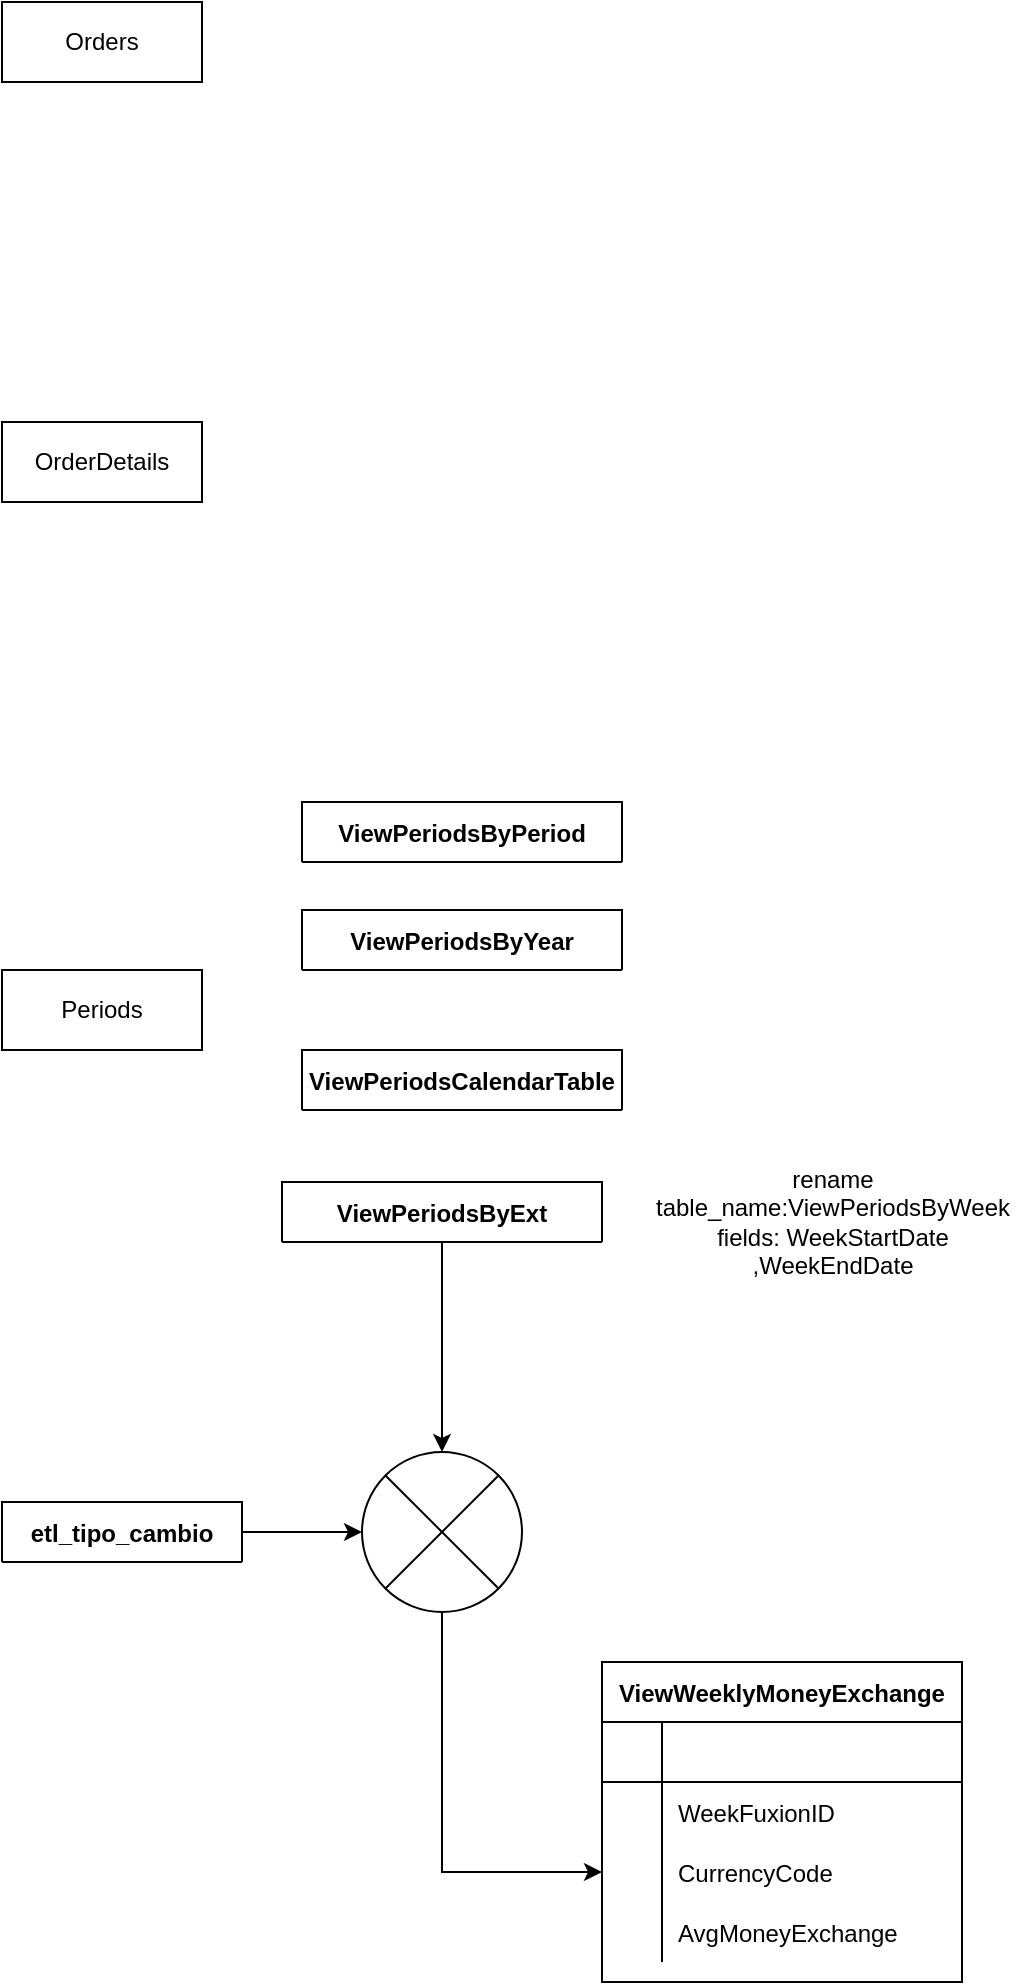 <mxfile version="18.2.1" type="github">
  <diagram id="CIbM8JmmOAMS5MDO4Ewb" name="Technical">
    <mxGraphModel dx="595" dy="762" grid="1" gridSize="10" guides="1" tooltips="1" connect="1" arrows="1" fold="1" page="1" pageScale="1" pageWidth="1169" pageHeight="827" math="0" shadow="0">
      <root>
        <mxCell id="0" />
        <mxCell id="1" parent="0" />
        <mxCell id="mVWa5s1WbtKKeU4c7Ra4-14" value="Orders" style="whiteSpace=wrap;html=1;align=center;" parent="1" vertex="1">
          <mxGeometry x="40" y="150" width="100" height="40" as="geometry" />
        </mxCell>
        <mxCell id="mVWa5s1WbtKKeU4c7Ra4-15" value="Periods" style="whiteSpace=wrap;html=1;align=center;" parent="1" vertex="1">
          <mxGeometry x="40" y="634" width="100" height="40" as="geometry" />
        </mxCell>
        <mxCell id="mVWa5s1WbtKKeU4c7Ra4-16" value="OrderDetails" style="whiteSpace=wrap;html=1;align=center;" parent="1" vertex="1">
          <mxGeometry x="40" y="360" width="100" height="40" as="geometry" />
        </mxCell>
        <mxCell id="ZdUvaMXLcFVt-ijMAfai-5" value="ViewPeriodsByPeriod" style="shape=table;startSize=30;container=1;collapsible=1;childLayout=tableLayout;fixedRows=1;rowLines=0;fontStyle=1;align=center;resizeLast=1;" vertex="1" collapsed="1" parent="1">
          <mxGeometry x="190" y="550" width="160" height="30" as="geometry">
            <mxRectangle x="190" y="360" width="180" height="250" as="alternateBounds" />
          </mxGeometry>
        </mxCell>
        <mxCell id="ZdUvaMXLcFVt-ijMAfai-6" value="" style="shape=tableRow;horizontal=0;startSize=0;swimlaneHead=0;swimlaneBody=0;fillColor=none;collapsible=0;dropTarget=0;points=[[0,0.5],[1,0.5]];portConstraint=eastwest;top=0;left=0;right=0;bottom=1;" vertex="1" parent="ZdUvaMXLcFVt-ijMAfai-5">
          <mxGeometry y="30" width="180" height="30" as="geometry" />
        </mxCell>
        <mxCell id="ZdUvaMXLcFVt-ijMAfai-7" value="" style="shape=partialRectangle;connectable=0;fillColor=none;top=0;left=0;bottom=0;right=0;fontStyle=1;overflow=hidden;" vertex="1" parent="ZdUvaMXLcFVt-ijMAfai-6">
          <mxGeometry width="30" height="30" as="geometry">
            <mxRectangle width="30" height="30" as="alternateBounds" />
          </mxGeometry>
        </mxCell>
        <mxCell id="ZdUvaMXLcFVt-ijMAfai-8" value="" style="shape=partialRectangle;connectable=0;fillColor=none;top=0;left=0;bottom=0;right=0;align=left;spacingLeft=6;fontStyle=5;overflow=hidden;" vertex="1" parent="ZdUvaMXLcFVt-ijMAfai-6">
          <mxGeometry x="30" width="150" height="30" as="geometry">
            <mxRectangle width="150" height="30" as="alternateBounds" />
          </mxGeometry>
        </mxCell>
        <mxCell id="ZdUvaMXLcFVt-ijMAfai-9" value="" style="shape=tableRow;horizontal=0;startSize=0;swimlaneHead=0;swimlaneBody=0;fillColor=none;collapsible=0;dropTarget=0;points=[[0,0.5],[1,0.5]];portConstraint=eastwest;top=0;left=0;right=0;bottom=0;" vertex="1" parent="ZdUvaMXLcFVt-ijMAfai-5">
          <mxGeometry y="60" width="180" height="30" as="geometry" />
        </mxCell>
        <mxCell id="ZdUvaMXLcFVt-ijMAfai-10" value="" style="shape=partialRectangle;connectable=0;fillColor=none;top=0;left=0;bottom=0;right=0;editable=1;overflow=hidden;" vertex="1" parent="ZdUvaMXLcFVt-ijMAfai-9">
          <mxGeometry width="30" height="30" as="geometry">
            <mxRectangle width="30" height="30" as="alternateBounds" />
          </mxGeometry>
        </mxCell>
        <mxCell id="ZdUvaMXLcFVt-ijMAfai-11" value="PeriodFuxionID" style="shape=partialRectangle;connectable=0;fillColor=none;top=0;left=0;bottom=0;right=0;align=left;spacingLeft=6;overflow=hidden;" vertex="1" parent="ZdUvaMXLcFVt-ijMAfai-9">
          <mxGeometry x="30" width="150" height="30" as="geometry">
            <mxRectangle width="150" height="30" as="alternateBounds" />
          </mxGeometry>
        </mxCell>
        <mxCell id="ZdUvaMXLcFVt-ijMAfai-12" value="" style="shape=tableRow;horizontal=0;startSize=0;swimlaneHead=0;swimlaneBody=0;fillColor=none;collapsible=0;dropTarget=0;points=[[0,0.5],[1,0.5]];portConstraint=eastwest;top=0;left=0;right=0;bottom=0;" vertex="1" parent="ZdUvaMXLcFVt-ijMAfai-5">
          <mxGeometry y="90" width="180" height="30" as="geometry" />
        </mxCell>
        <mxCell id="ZdUvaMXLcFVt-ijMAfai-13" value="" style="shape=partialRectangle;connectable=0;fillColor=none;top=0;left=0;bottom=0;right=0;editable=1;overflow=hidden;" vertex="1" parent="ZdUvaMXLcFVt-ijMAfai-12">
          <mxGeometry width="30" height="30" as="geometry">
            <mxRectangle width="30" height="30" as="alternateBounds" />
          </mxGeometry>
        </mxCell>
        <mxCell id="ZdUvaMXLcFVt-ijMAfai-14" value="PeriodDescription" style="shape=partialRectangle;connectable=0;fillColor=none;top=0;left=0;bottom=0;right=0;align=left;spacingLeft=6;overflow=hidden;" vertex="1" parent="ZdUvaMXLcFVt-ijMAfai-12">
          <mxGeometry x="30" width="150" height="30" as="geometry">
            <mxRectangle width="150" height="30" as="alternateBounds" />
          </mxGeometry>
        </mxCell>
        <mxCell id="ZdUvaMXLcFVt-ijMAfai-15" value="" style="shape=tableRow;horizontal=0;startSize=0;swimlaneHead=0;swimlaneBody=0;fillColor=none;collapsible=0;dropTarget=0;points=[[0,0.5],[1,0.5]];portConstraint=eastwest;top=0;left=0;right=0;bottom=0;" vertex="1" parent="ZdUvaMXLcFVt-ijMAfai-5">
          <mxGeometry y="120" width="180" height="30" as="geometry" />
        </mxCell>
        <mxCell id="ZdUvaMXLcFVt-ijMAfai-16" value="" style="shape=partialRectangle;connectable=0;fillColor=none;top=0;left=0;bottom=0;right=0;editable=1;overflow=hidden;" vertex="1" parent="ZdUvaMXLcFVt-ijMAfai-15">
          <mxGeometry width="30" height="30" as="geometry">
            <mxRectangle width="30" height="30" as="alternateBounds" />
          </mxGeometry>
        </mxCell>
        <mxCell id="ZdUvaMXLcFVt-ijMAfai-17" value="PeriodStartDate" style="shape=partialRectangle;connectable=0;fillColor=none;top=0;left=0;bottom=0;right=0;align=left;spacingLeft=6;overflow=hidden;" vertex="1" parent="ZdUvaMXLcFVt-ijMAfai-15">
          <mxGeometry x="30" width="150" height="30" as="geometry">
            <mxRectangle width="150" height="30" as="alternateBounds" />
          </mxGeometry>
        </mxCell>
        <mxCell id="ZdUvaMXLcFVt-ijMAfai-18" value="" style="shape=tableRow;horizontal=0;startSize=0;swimlaneHead=0;swimlaneBody=0;fillColor=none;collapsible=0;dropTarget=0;points=[[0,0.5],[1,0.5]];portConstraint=eastwest;top=0;left=0;right=0;bottom=0;" vertex="1" parent="ZdUvaMXLcFVt-ijMAfai-5">
          <mxGeometry y="150" width="180" height="30" as="geometry" />
        </mxCell>
        <mxCell id="ZdUvaMXLcFVt-ijMAfai-19" value="" style="shape=partialRectangle;connectable=0;fillColor=none;top=0;left=0;bottom=0;right=0;editable=1;overflow=hidden;" vertex="1" parent="ZdUvaMXLcFVt-ijMAfai-18">
          <mxGeometry width="30" height="30" as="geometry">
            <mxRectangle width="30" height="30" as="alternateBounds" />
          </mxGeometry>
        </mxCell>
        <mxCell id="ZdUvaMXLcFVt-ijMAfai-20" value="PeriodEndDate" style="shape=partialRectangle;connectable=0;fillColor=none;top=0;left=0;bottom=0;right=0;align=left;spacingLeft=6;overflow=hidden;" vertex="1" parent="ZdUvaMXLcFVt-ijMAfai-18">
          <mxGeometry x="30" width="150" height="30" as="geometry">
            <mxRectangle width="150" height="30" as="alternateBounds" />
          </mxGeometry>
        </mxCell>
        <mxCell id="ZdUvaMXLcFVt-ijMAfai-21" value="" style="shape=tableRow;horizontal=0;startSize=0;swimlaneHead=0;swimlaneBody=0;fillColor=none;collapsible=0;dropTarget=0;points=[[0,0.5],[1,0.5]];portConstraint=eastwest;top=0;left=0;right=0;bottom=0;" vertex="1" parent="ZdUvaMXLcFVt-ijMAfai-5">
          <mxGeometry y="180" width="180" height="30" as="geometry" />
        </mxCell>
        <mxCell id="ZdUvaMXLcFVt-ijMAfai-22" value="" style="shape=partialRectangle;connectable=0;fillColor=none;top=0;left=0;bottom=0;right=0;editable=1;overflow=hidden;" vertex="1" parent="ZdUvaMXLcFVt-ijMAfai-21">
          <mxGeometry width="30" height="30" as="geometry">
            <mxRectangle width="30" height="30" as="alternateBounds" />
          </mxGeometry>
        </mxCell>
        <mxCell id="ZdUvaMXLcFVt-ijMAfai-23" value="PeriodID" style="shape=partialRectangle;connectable=0;fillColor=none;top=0;left=0;bottom=0;right=0;align=left;spacingLeft=6;overflow=hidden;" vertex="1" parent="ZdUvaMXLcFVt-ijMAfai-21">
          <mxGeometry x="30" width="150" height="30" as="geometry">
            <mxRectangle width="150" height="30" as="alternateBounds" />
          </mxGeometry>
        </mxCell>
        <mxCell id="ZdUvaMXLcFVt-ijMAfai-24" value="" style="shape=tableRow;horizontal=0;startSize=0;swimlaneHead=0;swimlaneBody=0;fillColor=none;collapsible=0;dropTarget=0;points=[[0,0.5],[1,0.5]];portConstraint=eastwest;top=0;left=0;right=0;bottom=0;" vertex="1" parent="ZdUvaMXLcFVt-ijMAfai-5">
          <mxGeometry y="210" width="180" height="30" as="geometry" />
        </mxCell>
        <mxCell id="ZdUvaMXLcFVt-ijMAfai-25" value="" style="shape=partialRectangle;connectable=0;fillColor=none;top=0;left=0;bottom=0;right=0;editable=1;overflow=hidden;" vertex="1" parent="ZdUvaMXLcFVt-ijMAfai-24">
          <mxGeometry width="30" height="30" as="geometry">
            <mxRectangle width="30" height="30" as="alternateBounds" />
          </mxGeometry>
        </mxCell>
        <mxCell id="ZdUvaMXLcFVt-ijMAfai-26" value="YearPeriodID" style="shape=partialRectangle;connectable=0;fillColor=none;top=0;left=0;bottom=0;right=0;align=left;spacingLeft=6;overflow=hidden;" vertex="1" parent="ZdUvaMXLcFVt-ijMAfai-24">
          <mxGeometry x="30" width="150" height="30" as="geometry">
            <mxRectangle width="150" height="30" as="alternateBounds" />
          </mxGeometry>
        </mxCell>
        <mxCell id="ZdUvaMXLcFVt-ijMAfai-27" value="ViewPeriodsByYear" style="shape=table;startSize=30;container=1;collapsible=1;childLayout=tableLayout;fixedRows=1;rowLines=0;fontStyle=1;align=center;resizeLast=1;" vertex="1" collapsed="1" parent="1">
          <mxGeometry x="190" y="604" width="160" height="30" as="geometry">
            <mxRectangle x="200" y="430" width="180" height="160" as="alternateBounds" />
          </mxGeometry>
        </mxCell>
        <mxCell id="ZdUvaMXLcFVt-ijMAfai-28" value="" style="shape=tableRow;horizontal=0;startSize=0;swimlaneHead=0;swimlaneBody=0;fillColor=none;collapsible=0;dropTarget=0;points=[[0,0.5],[1,0.5]];portConstraint=eastwest;top=0;left=0;right=0;bottom=1;" vertex="1" parent="ZdUvaMXLcFVt-ijMAfai-27">
          <mxGeometry y="30" width="180" height="30" as="geometry" />
        </mxCell>
        <mxCell id="ZdUvaMXLcFVt-ijMAfai-29" value="" style="shape=partialRectangle;connectable=0;fillColor=none;top=0;left=0;bottom=0;right=0;fontStyle=1;overflow=hidden;" vertex="1" parent="ZdUvaMXLcFVt-ijMAfai-28">
          <mxGeometry width="30" height="30" as="geometry">
            <mxRectangle width="30" height="30" as="alternateBounds" />
          </mxGeometry>
        </mxCell>
        <mxCell id="ZdUvaMXLcFVt-ijMAfai-30" value="" style="shape=partialRectangle;connectable=0;fillColor=none;top=0;left=0;bottom=0;right=0;align=left;spacingLeft=6;fontStyle=5;overflow=hidden;" vertex="1" parent="ZdUvaMXLcFVt-ijMAfai-28">
          <mxGeometry x="30" width="150" height="30" as="geometry">
            <mxRectangle width="150" height="30" as="alternateBounds" />
          </mxGeometry>
        </mxCell>
        <mxCell id="ZdUvaMXLcFVt-ijMAfai-31" value="" style="shape=tableRow;horizontal=0;startSize=0;swimlaneHead=0;swimlaneBody=0;fillColor=none;collapsible=0;dropTarget=0;points=[[0,0.5],[1,0.5]];portConstraint=eastwest;top=0;left=0;right=0;bottom=0;" vertex="1" parent="ZdUvaMXLcFVt-ijMAfai-27">
          <mxGeometry y="60" width="180" height="30" as="geometry" />
        </mxCell>
        <mxCell id="ZdUvaMXLcFVt-ijMAfai-32" value="" style="shape=partialRectangle;connectable=0;fillColor=none;top=0;left=0;bottom=0;right=0;editable=1;overflow=hidden;" vertex="1" parent="ZdUvaMXLcFVt-ijMAfai-31">
          <mxGeometry width="30" height="30" as="geometry">
            <mxRectangle width="30" height="30" as="alternateBounds" />
          </mxGeometry>
        </mxCell>
        <mxCell id="ZdUvaMXLcFVt-ijMAfai-33" value="YearFuxionID" style="shape=partialRectangle;connectable=0;fillColor=none;top=0;left=0;bottom=0;right=0;align=left;spacingLeft=6;overflow=hidden;" vertex="1" parent="ZdUvaMXLcFVt-ijMAfai-31">
          <mxGeometry x="30" width="150" height="30" as="geometry">
            <mxRectangle width="150" height="30" as="alternateBounds" />
          </mxGeometry>
        </mxCell>
        <mxCell id="ZdUvaMXLcFVt-ijMAfai-37" value="" style="shape=tableRow;horizontal=0;startSize=0;swimlaneHead=0;swimlaneBody=0;fillColor=none;collapsible=0;dropTarget=0;points=[[0,0.5],[1,0.5]];portConstraint=eastwest;top=0;left=0;right=0;bottom=0;" vertex="1" parent="ZdUvaMXLcFVt-ijMAfai-27">
          <mxGeometry y="90" width="180" height="30" as="geometry" />
        </mxCell>
        <mxCell id="ZdUvaMXLcFVt-ijMAfai-38" value="" style="shape=partialRectangle;connectable=0;fillColor=none;top=0;left=0;bottom=0;right=0;editable=1;overflow=hidden;" vertex="1" parent="ZdUvaMXLcFVt-ijMAfai-37">
          <mxGeometry width="30" height="30" as="geometry">
            <mxRectangle width="30" height="30" as="alternateBounds" />
          </mxGeometry>
        </mxCell>
        <mxCell id="ZdUvaMXLcFVt-ijMAfai-39" value="YearStartDate" style="shape=partialRectangle;connectable=0;fillColor=none;top=0;left=0;bottom=0;right=0;align=left;spacingLeft=6;overflow=hidden;" vertex="1" parent="ZdUvaMXLcFVt-ijMAfai-37">
          <mxGeometry x="30" width="150" height="30" as="geometry">
            <mxRectangle width="150" height="30" as="alternateBounds" />
          </mxGeometry>
        </mxCell>
        <mxCell id="ZdUvaMXLcFVt-ijMAfai-40" value="" style="shape=tableRow;horizontal=0;startSize=0;swimlaneHead=0;swimlaneBody=0;fillColor=none;collapsible=0;dropTarget=0;points=[[0,0.5],[1,0.5]];portConstraint=eastwest;top=0;left=0;right=0;bottom=0;" vertex="1" parent="ZdUvaMXLcFVt-ijMAfai-27">
          <mxGeometry y="120" width="180" height="30" as="geometry" />
        </mxCell>
        <mxCell id="ZdUvaMXLcFVt-ijMAfai-41" value="" style="shape=partialRectangle;connectable=0;fillColor=none;top=0;left=0;bottom=0;right=0;editable=1;overflow=hidden;" vertex="1" parent="ZdUvaMXLcFVt-ijMAfai-40">
          <mxGeometry width="30" height="30" as="geometry">
            <mxRectangle width="30" height="30" as="alternateBounds" />
          </mxGeometry>
        </mxCell>
        <mxCell id="ZdUvaMXLcFVt-ijMAfai-42" value="YearEndDate" style="shape=partialRectangle;connectable=0;fillColor=none;top=0;left=0;bottom=0;right=0;align=left;spacingLeft=6;overflow=hidden;" vertex="1" parent="ZdUvaMXLcFVt-ijMAfai-40">
          <mxGeometry x="30" width="150" height="30" as="geometry">
            <mxRectangle width="150" height="30" as="alternateBounds" />
          </mxGeometry>
        </mxCell>
        <mxCell id="ZdUvaMXLcFVt-ijMAfai-180" value="" style="edgeStyle=orthogonalEdgeStyle;rounded=0;orthogonalLoop=1;jettySize=auto;html=1;" edge="1" parent="1" source="ZdUvaMXLcFVt-ijMAfai-49" target="ZdUvaMXLcFVt-ijMAfai-179">
          <mxGeometry relative="1" as="geometry" />
        </mxCell>
        <mxCell id="ZdUvaMXLcFVt-ijMAfai-49" value="ViewPeriodsByExt" style="shape=table;startSize=30;container=1;collapsible=1;childLayout=tableLayout;fixedRows=1;rowLines=0;fontStyle=1;align=center;resizeLast=1;" vertex="1" collapsed="1" parent="1">
          <mxGeometry x="180" y="740" width="160" height="30" as="geometry">
            <mxRectangle x="180" y="740" width="180" height="250" as="alternateBounds" />
          </mxGeometry>
        </mxCell>
        <mxCell id="ZdUvaMXLcFVt-ijMAfai-50" value="" style="shape=tableRow;horizontal=0;startSize=0;swimlaneHead=0;swimlaneBody=0;fillColor=none;collapsible=0;dropTarget=0;points=[[0,0.5],[1,0.5]];portConstraint=eastwest;top=0;left=0;right=0;bottom=1;" vertex="1" parent="ZdUvaMXLcFVt-ijMAfai-49">
          <mxGeometry y="30" width="180" height="30" as="geometry" />
        </mxCell>
        <mxCell id="ZdUvaMXLcFVt-ijMAfai-51" value="" style="shape=partialRectangle;connectable=0;fillColor=none;top=0;left=0;bottom=0;right=0;fontStyle=1;overflow=hidden;" vertex="1" parent="ZdUvaMXLcFVt-ijMAfai-50">
          <mxGeometry width="30" height="30" as="geometry">
            <mxRectangle width="30" height="30" as="alternateBounds" />
          </mxGeometry>
        </mxCell>
        <mxCell id="ZdUvaMXLcFVt-ijMAfai-52" value="" style="shape=partialRectangle;connectable=0;fillColor=none;top=0;left=0;bottom=0;right=0;align=left;spacingLeft=6;fontStyle=5;overflow=hidden;" vertex="1" parent="ZdUvaMXLcFVt-ijMAfai-50">
          <mxGeometry x="30" width="150" height="30" as="geometry">
            <mxRectangle width="150" height="30" as="alternateBounds" />
          </mxGeometry>
        </mxCell>
        <mxCell id="ZdUvaMXLcFVt-ijMAfai-53" value="" style="shape=tableRow;horizontal=0;startSize=0;swimlaneHead=0;swimlaneBody=0;fillColor=none;collapsible=0;dropTarget=0;points=[[0,0.5],[1,0.5]];portConstraint=eastwest;top=0;left=0;right=0;bottom=0;" vertex="1" parent="ZdUvaMXLcFVt-ijMAfai-49">
          <mxGeometry y="60" width="180" height="30" as="geometry" />
        </mxCell>
        <mxCell id="ZdUvaMXLcFVt-ijMAfai-54" value="" style="shape=partialRectangle;connectable=0;fillColor=none;top=0;left=0;bottom=0;right=0;editable=1;overflow=hidden;" vertex="1" parent="ZdUvaMXLcFVt-ijMAfai-53">
          <mxGeometry width="30" height="30" as="geometry">
            <mxRectangle width="30" height="30" as="alternateBounds" />
          </mxGeometry>
        </mxCell>
        <mxCell id="ZdUvaMXLcFVt-ijMAfai-55" value="WeekFuxionID" style="shape=partialRectangle;connectable=0;fillColor=none;top=0;left=0;bottom=0;right=0;align=left;spacingLeft=6;overflow=hidden;" vertex="1" parent="ZdUvaMXLcFVt-ijMAfai-53">
          <mxGeometry x="30" width="150" height="30" as="geometry">
            <mxRectangle width="150" height="30" as="alternateBounds" />
          </mxGeometry>
        </mxCell>
        <mxCell id="ZdUvaMXLcFVt-ijMAfai-56" value="" style="shape=tableRow;horizontal=0;startSize=0;swimlaneHead=0;swimlaneBody=0;fillColor=none;collapsible=0;dropTarget=0;points=[[0,0.5],[1,0.5]];portConstraint=eastwest;top=0;left=0;right=0;bottom=0;" vertex="1" parent="ZdUvaMXLcFVt-ijMAfai-49">
          <mxGeometry y="90" width="180" height="30" as="geometry" />
        </mxCell>
        <mxCell id="ZdUvaMXLcFVt-ijMAfai-57" value="" style="shape=partialRectangle;connectable=0;fillColor=none;top=0;left=0;bottom=0;right=0;editable=1;overflow=hidden;" vertex="1" parent="ZdUvaMXLcFVt-ijMAfai-56">
          <mxGeometry width="30" height="30" as="geometry">
            <mxRectangle width="30" height="30" as="alternateBounds" />
          </mxGeometry>
        </mxCell>
        <mxCell id="ZdUvaMXLcFVt-ijMAfai-58" value="WeekDescription" style="shape=partialRectangle;connectable=0;fillColor=none;top=0;left=0;bottom=0;right=0;align=left;spacingLeft=6;overflow=hidden;" vertex="1" parent="ZdUvaMXLcFVt-ijMAfai-56">
          <mxGeometry x="30" width="150" height="30" as="geometry">
            <mxRectangle width="150" height="30" as="alternateBounds" />
          </mxGeometry>
        </mxCell>
        <mxCell id="ZdUvaMXLcFVt-ijMAfai-59" value="" style="shape=tableRow;horizontal=0;startSize=0;swimlaneHead=0;swimlaneBody=0;fillColor=none;collapsible=0;dropTarget=0;points=[[0,0.5],[1,0.5]];portConstraint=eastwest;top=0;left=0;right=0;bottom=0;" vertex="1" parent="ZdUvaMXLcFVt-ijMAfai-49">
          <mxGeometry y="120" width="180" height="30" as="geometry" />
        </mxCell>
        <mxCell id="ZdUvaMXLcFVt-ijMAfai-60" value="" style="shape=partialRectangle;connectable=0;fillColor=none;top=0;left=0;bottom=0;right=0;editable=1;overflow=hidden;" vertex="1" parent="ZdUvaMXLcFVt-ijMAfai-59">
          <mxGeometry width="30" height="30" as="geometry">
            <mxRectangle width="30" height="30" as="alternateBounds" />
          </mxGeometry>
        </mxCell>
        <mxCell id="ZdUvaMXLcFVt-ijMAfai-61" value="StartDate" style="shape=partialRectangle;connectable=0;fillColor=none;top=0;left=0;bottom=0;right=0;align=left;spacingLeft=6;overflow=hidden;" vertex="1" parent="ZdUvaMXLcFVt-ijMAfai-59">
          <mxGeometry x="30" width="150" height="30" as="geometry">
            <mxRectangle width="150" height="30" as="alternateBounds" />
          </mxGeometry>
        </mxCell>
        <mxCell id="ZdUvaMXLcFVt-ijMAfai-62" value="" style="shape=tableRow;horizontal=0;startSize=0;swimlaneHead=0;swimlaneBody=0;fillColor=none;collapsible=0;dropTarget=0;points=[[0,0.5],[1,0.5]];portConstraint=eastwest;top=0;left=0;right=0;bottom=0;" vertex="1" parent="ZdUvaMXLcFVt-ijMAfai-49">
          <mxGeometry y="150" width="180" height="30" as="geometry" />
        </mxCell>
        <mxCell id="ZdUvaMXLcFVt-ijMAfai-63" value="" style="shape=partialRectangle;connectable=0;fillColor=none;top=0;left=0;bottom=0;right=0;editable=1;overflow=hidden;" vertex="1" parent="ZdUvaMXLcFVt-ijMAfai-62">
          <mxGeometry width="30" height="30" as="geometry">
            <mxRectangle width="30" height="30" as="alternateBounds" />
          </mxGeometry>
        </mxCell>
        <mxCell id="ZdUvaMXLcFVt-ijMAfai-64" value="EndDate" style="shape=partialRectangle;connectable=0;fillColor=none;top=0;left=0;bottom=0;right=0;align=left;spacingLeft=6;overflow=hidden;" vertex="1" parent="ZdUvaMXLcFVt-ijMAfai-62">
          <mxGeometry x="30" width="150" height="30" as="geometry">
            <mxRectangle width="150" height="30" as="alternateBounds" />
          </mxGeometry>
        </mxCell>
        <mxCell id="ZdUvaMXLcFVt-ijMAfai-65" value="" style="shape=tableRow;horizontal=0;startSize=0;swimlaneHead=0;swimlaneBody=0;fillColor=none;collapsible=0;dropTarget=0;points=[[0,0.5],[1,0.5]];portConstraint=eastwest;top=0;left=0;right=0;bottom=0;" vertex="1" parent="ZdUvaMXLcFVt-ijMAfai-49">
          <mxGeometry y="180" width="180" height="30" as="geometry" />
        </mxCell>
        <mxCell id="ZdUvaMXLcFVt-ijMAfai-66" value="" style="shape=partialRectangle;connectable=0;fillColor=none;top=0;left=0;bottom=0;right=0;editable=1;overflow=hidden;" vertex="1" parent="ZdUvaMXLcFVt-ijMAfai-65">
          <mxGeometry width="30" height="30" as="geometry">
            <mxRectangle width="30" height="30" as="alternateBounds" />
          </mxGeometry>
        </mxCell>
        <mxCell id="ZdUvaMXLcFVt-ijMAfai-67" value="WeekID" style="shape=partialRectangle;connectable=0;fillColor=none;top=0;left=0;bottom=0;right=0;align=left;spacingLeft=6;overflow=hidden;" vertex="1" parent="ZdUvaMXLcFVt-ijMAfai-65">
          <mxGeometry x="30" width="150" height="30" as="geometry">
            <mxRectangle width="150" height="30" as="alternateBounds" />
          </mxGeometry>
        </mxCell>
        <mxCell id="ZdUvaMXLcFVt-ijMAfai-68" value="" style="shape=tableRow;horizontal=0;startSize=0;swimlaneHead=0;swimlaneBody=0;fillColor=none;collapsible=0;dropTarget=0;points=[[0,0.5],[1,0.5]];portConstraint=eastwest;top=0;left=0;right=0;bottom=0;" vertex="1" parent="ZdUvaMXLcFVt-ijMAfai-49">
          <mxGeometry y="210" width="180" height="30" as="geometry" />
        </mxCell>
        <mxCell id="ZdUvaMXLcFVt-ijMAfai-69" value="" style="shape=partialRectangle;connectable=0;fillColor=none;top=0;left=0;bottom=0;right=0;editable=1;overflow=hidden;" vertex="1" parent="ZdUvaMXLcFVt-ijMAfai-68">
          <mxGeometry width="30" height="30" as="geometry">
            <mxRectangle width="30" height="30" as="alternateBounds" />
          </mxGeometry>
        </mxCell>
        <mxCell id="ZdUvaMXLcFVt-ijMAfai-70" value="YearPeriodWeekID" style="shape=partialRectangle;connectable=0;fillColor=none;top=0;left=0;bottom=0;right=0;align=left;spacingLeft=6;overflow=hidden;" vertex="1" parent="ZdUvaMXLcFVt-ijMAfai-68">
          <mxGeometry x="30" width="150" height="30" as="geometry">
            <mxRectangle width="150" height="30" as="alternateBounds" />
          </mxGeometry>
        </mxCell>
        <mxCell id="ZdUvaMXLcFVt-ijMAfai-76" value="rename &lt;br&gt;table_name:ViewPeriodsByWeek&lt;br&gt;fields: WeekStartDate&lt;br&gt;,WeekEndDate" style="text;html=1;align=center;verticalAlign=middle;resizable=0;points=[];autosize=1;strokeColor=none;fillColor=none;" vertex="1" parent="1">
          <mxGeometry x="360" y="730" width="190" height="60" as="geometry" />
        </mxCell>
        <mxCell id="ZdUvaMXLcFVt-ijMAfai-77" value="ViewPeriodsCalendarTable" style="shape=table;startSize=30;container=1;collapsible=1;childLayout=tableLayout;fixedRows=1;rowLines=0;fontStyle=1;align=center;resizeLast=1;" vertex="1" collapsed="1" parent="1">
          <mxGeometry x="190" y="674" width="160" height="30" as="geometry">
            <mxRectangle x="190" y="674" width="180" height="190" as="alternateBounds" />
          </mxGeometry>
        </mxCell>
        <mxCell id="ZdUvaMXLcFVt-ijMAfai-78" value="" style="shape=tableRow;horizontal=0;startSize=0;swimlaneHead=0;swimlaneBody=0;fillColor=none;collapsible=0;dropTarget=0;points=[[0,0.5],[1,0.5]];portConstraint=eastwest;top=0;left=0;right=0;bottom=1;" vertex="1" parent="ZdUvaMXLcFVt-ijMAfai-77">
          <mxGeometry y="30" width="180" height="30" as="geometry" />
        </mxCell>
        <mxCell id="ZdUvaMXLcFVt-ijMAfai-79" value="" style="shape=partialRectangle;connectable=0;fillColor=none;top=0;left=0;bottom=0;right=0;fontStyle=1;overflow=hidden;" vertex="1" parent="ZdUvaMXLcFVt-ijMAfai-78">
          <mxGeometry width="30" height="30" as="geometry">
            <mxRectangle width="30" height="30" as="alternateBounds" />
          </mxGeometry>
        </mxCell>
        <mxCell id="ZdUvaMXLcFVt-ijMAfai-80" value="" style="shape=partialRectangle;connectable=0;fillColor=none;top=0;left=0;bottom=0;right=0;align=left;spacingLeft=6;fontStyle=5;overflow=hidden;" vertex="1" parent="ZdUvaMXLcFVt-ijMAfai-78">
          <mxGeometry x="30" width="150" height="30" as="geometry">
            <mxRectangle width="150" height="30" as="alternateBounds" />
          </mxGeometry>
        </mxCell>
        <mxCell id="ZdUvaMXLcFVt-ijMAfai-81" value="" style="shape=tableRow;horizontal=0;startSize=0;swimlaneHead=0;swimlaneBody=0;fillColor=none;collapsible=0;dropTarget=0;points=[[0,0.5],[1,0.5]];portConstraint=eastwest;top=0;left=0;right=0;bottom=0;" vertex="1" parent="ZdUvaMXLcFVt-ijMAfai-77">
          <mxGeometry y="60" width="180" height="30" as="geometry" />
        </mxCell>
        <mxCell id="ZdUvaMXLcFVt-ijMAfai-82" value="" style="shape=partialRectangle;connectable=0;fillColor=none;top=0;left=0;bottom=0;right=0;editable=1;overflow=hidden;" vertex="1" parent="ZdUvaMXLcFVt-ijMAfai-81">
          <mxGeometry width="30" height="30" as="geometry">
            <mxRectangle width="30" height="30" as="alternateBounds" />
          </mxGeometry>
        </mxCell>
        <mxCell id="ZdUvaMXLcFVt-ijMAfai-83" value="WeekFuxionID" style="shape=partialRectangle;connectable=0;fillColor=none;top=0;left=0;bottom=0;right=0;align=left;spacingLeft=6;overflow=hidden;" vertex="1" parent="ZdUvaMXLcFVt-ijMAfai-81">
          <mxGeometry x="30" width="150" height="30" as="geometry">
            <mxRectangle width="150" height="30" as="alternateBounds" />
          </mxGeometry>
        </mxCell>
        <mxCell id="ZdUvaMXLcFVt-ijMAfai-84" value="" style="shape=tableRow;horizontal=0;startSize=0;swimlaneHead=0;swimlaneBody=0;fillColor=none;collapsible=0;dropTarget=0;points=[[0,0.5],[1,0.5]];portConstraint=eastwest;top=0;left=0;right=0;bottom=0;" vertex="1" parent="ZdUvaMXLcFVt-ijMAfai-77">
          <mxGeometry y="90" width="180" height="30" as="geometry" />
        </mxCell>
        <mxCell id="ZdUvaMXLcFVt-ijMAfai-85" value="" style="shape=partialRectangle;connectable=0;fillColor=none;top=0;left=0;bottom=0;right=0;editable=1;overflow=hidden;" vertex="1" parent="ZdUvaMXLcFVt-ijMAfai-84">
          <mxGeometry width="30" height="30" as="geometry">
            <mxRectangle width="30" height="30" as="alternateBounds" />
          </mxGeometry>
        </mxCell>
        <mxCell id="ZdUvaMXLcFVt-ijMAfai-86" value="WeekID" style="shape=partialRectangle;connectable=0;fillColor=none;top=0;left=0;bottom=0;right=0;align=left;spacingLeft=6;overflow=hidden;" vertex="1" parent="ZdUvaMXLcFVt-ijMAfai-84">
          <mxGeometry x="30" width="150" height="30" as="geometry">
            <mxRectangle width="150" height="30" as="alternateBounds" />
          </mxGeometry>
        </mxCell>
        <mxCell id="ZdUvaMXLcFVt-ijMAfai-87" value="" style="shape=tableRow;horizontal=0;startSize=0;swimlaneHead=0;swimlaneBody=0;fillColor=none;collapsible=0;dropTarget=0;points=[[0,0.5],[1,0.5]];portConstraint=eastwest;top=0;left=0;right=0;bottom=0;" vertex="1" parent="ZdUvaMXLcFVt-ijMAfai-77">
          <mxGeometry y="120" width="180" height="30" as="geometry" />
        </mxCell>
        <mxCell id="ZdUvaMXLcFVt-ijMAfai-88" value="" style="shape=partialRectangle;connectable=0;fillColor=none;top=0;left=0;bottom=0;right=0;editable=1;overflow=hidden;" vertex="1" parent="ZdUvaMXLcFVt-ijMAfai-87">
          <mxGeometry width="30" height="30" as="geometry">
            <mxRectangle width="30" height="30" as="alternateBounds" />
          </mxGeometry>
        </mxCell>
        <mxCell id="ZdUvaMXLcFVt-ijMAfai-89" value="PeriodID" style="shape=partialRectangle;connectable=0;fillColor=none;top=0;left=0;bottom=0;right=0;align=left;spacingLeft=6;overflow=hidden;" vertex="1" parent="ZdUvaMXLcFVt-ijMAfai-87">
          <mxGeometry x="30" width="150" height="30" as="geometry">
            <mxRectangle width="150" height="30" as="alternateBounds" />
          </mxGeometry>
        </mxCell>
        <mxCell id="ZdUvaMXLcFVt-ijMAfai-90" value="" style="shape=tableRow;horizontal=0;startSize=0;swimlaneHead=0;swimlaneBody=0;fillColor=none;collapsible=0;dropTarget=0;points=[[0,0.5],[1,0.5]];portConstraint=eastwest;top=0;left=0;right=0;bottom=0;" vertex="1" parent="ZdUvaMXLcFVt-ijMAfai-77">
          <mxGeometry y="150" width="180" height="30" as="geometry" />
        </mxCell>
        <mxCell id="ZdUvaMXLcFVt-ijMAfai-91" value="" style="shape=partialRectangle;connectable=0;fillColor=none;top=0;left=0;bottom=0;right=0;editable=1;overflow=hidden;" vertex="1" parent="ZdUvaMXLcFVt-ijMAfai-90">
          <mxGeometry width="30" height="30" as="geometry">
            <mxRectangle width="30" height="30" as="alternateBounds" />
          </mxGeometry>
        </mxCell>
        <mxCell id="ZdUvaMXLcFVt-ijMAfai-92" value="YearID" style="shape=partialRectangle;connectable=0;fillColor=none;top=0;left=0;bottom=0;right=0;align=left;spacingLeft=6;overflow=hidden;" vertex="1" parent="ZdUvaMXLcFVt-ijMAfai-90">
          <mxGeometry x="30" width="150" height="30" as="geometry">
            <mxRectangle width="150" height="30" as="alternateBounds" />
          </mxGeometry>
        </mxCell>
        <mxCell id="ZdUvaMXLcFVt-ijMAfai-158" value="" style="edgeStyle=orthogonalEdgeStyle;rounded=0;orthogonalLoop=1;jettySize=auto;html=1;" edge="1" parent="1" source="ZdUvaMXLcFVt-ijMAfai-99" target="ZdUvaMXLcFVt-ijMAfai-179">
          <mxGeometry relative="1" as="geometry" />
        </mxCell>
        <mxCell id="ZdUvaMXLcFVt-ijMAfai-99" value="etl_tipo_cambio" style="shape=table;startSize=30;container=1;collapsible=1;childLayout=tableLayout;fixedRows=1;rowLines=0;fontStyle=1;align=center;resizeLast=1;" vertex="1" collapsed="1" parent="1">
          <mxGeometry x="40" y="900" width="120" height="30" as="geometry">
            <mxRectangle x="40" y="900" width="180" height="220" as="alternateBounds" />
          </mxGeometry>
        </mxCell>
        <mxCell id="ZdUvaMXLcFVt-ijMAfai-100" value="" style="shape=tableRow;horizontal=0;startSize=0;swimlaneHead=0;swimlaneBody=0;fillColor=none;collapsible=0;dropTarget=0;points=[[0,0.5],[1,0.5]];portConstraint=eastwest;top=0;left=0;right=0;bottom=1;" vertex="1" parent="ZdUvaMXLcFVt-ijMAfai-99">
          <mxGeometry y="30" width="180" height="30" as="geometry" />
        </mxCell>
        <mxCell id="ZdUvaMXLcFVt-ijMAfai-101" value="" style="shape=partialRectangle;connectable=0;fillColor=none;top=0;left=0;bottom=0;right=0;fontStyle=1;overflow=hidden;" vertex="1" parent="ZdUvaMXLcFVt-ijMAfai-100">
          <mxGeometry width="30" height="30" as="geometry">
            <mxRectangle width="30" height="30" as="alternateBounds" />
          </mxGeometry>
        </mxCell>
        <mxCell id="ZdUvaMXLcFVt-ijMAfai-102" value="" style="shape=partialRectangle;connectable=0;fillColor=none;top=0;left=0;bottom=0;right=0;align=left;spacingLeft=6;fontStyle=5;overflow=hidden;" vertex="1" parent="ZdUvaMXLcFVt-ijMAfai-100">
          <mxGeometry x="30" width="150" height="30" as="geometry">
            <mxRectangle width="150" height="30" as="alternateBounds" />
          </mxGeometry>
        </mxCell>
        <mxCell id="ZdUvaMXLcFVt-ijMAfai-103" value="" style="shape=tableRow;horizontal=0;startSize=0;swimlaneHead=0;swimlaneBody=0;fillColor=none;collapsible=0;dropTarget=0;points=[[0,0.5],[1,0.5]];portConstraint=eastwest;top=0;left=0;right=0;bottom=0;" vertex="1" parent="ZdUvaMXLcFVt-ijMAfai-99">
          <mxGeometry y="60" width="180" height="30" as="geometry" />
        </mxCell>
        <mxCell id="ZdUvaMXLcFVt-ijMAfai-104" value="" style="shape=partialRectangle;connectable=0;fillColor=none;top=0;left=0;bottom=0;right=0;editable=1;overflow=hidden;" vertex="1" parent="ZdUvaMXLcFVt-ijMAfai-103">
          <mxGeometry width="30" height="30" as="geometry">
            <mxRectangle width="30" height="30" as="alternateBounds" />
          </mxGeometry>
        </mxCell>
        <mxCell id="ZdUvaMXLcFVt-ijMAfai-105" value="CreatedDate" style="shape=partialRectangle;connectable=0;fillColor=none;top=0;left=0;bottom=0;right=0;align=left;spacingLeft=6;overflow=hidden;" vertex="1" parent="ZdUvaMXLcFVt-ijMAfai-103">
          <mxGeometry x="30" width="150" height="30" as="geometry">
            <mxRectangle width="150" height="30" as="alternateBounds" />
          </mxGeometry>
        </mxCell>
        <mxCell id="ZdUvaMXLcFVt-ijMAfai-106" value="" style="shape=tableRow;horizontal=0;startSize=0;swimlaneHead=0;swimlaneBody=0;fillColor=none;collapsible=0;dropTarget=0;points=[[0,0.5],[1,0.5]];portConstraint=eastwest;top=0;left=0;right=0;bottom=0;" vertex="1" parent="ZdUvaMXLcFVt-ijMAfai-99">
          <mxGeometry y="90" width="180" height="30" as="geometry" />
        </mxCell>
        <mxCell id="ZdUvaMXLcFVt-ijMAfai-107" value="" style="shape=partialRectangle;connectable=0;fillColor=none;top=0;left=0;bottom=0;right=0;editable=1;overflow=hidden;" vertex="1" parent="ZdUvaMXLcFVt-ijMAfai-106">
          <mxGeometry width="30" height="30" as="geometry">
            <mxRectangle width="30" height="30" as="alternateBounds" />
          </mxGeometry>
        </mxCell>
        <mxCell id="ZdUvaMXLcFVt-ijMAfai-108" value="CurrencyCode" style="shape=partialRectangle;connectable=0;fillColor=none;top=0;left=0;bottom=0;right=0;align=left;spacingLeft=6;overflow=hidden;" vertex="1" parent="ZdUvaMXLcFVt-ijMAfai-106">
          <mxGeometry x="30" width="150" height="30" as="geometry">
            <mxRectangle width="150" height="30" as="alternateBounds" />
          </mxGeometry>
        </mxCell>
        <mxCell id="ZdUvaMXLcFVt-ijMAfai-109" value="" style="shape=tableRow;horizontal=0;startSize=0;swimlaneHead=0;swimlaneBody=0;fillColor=none;collapsible=0;dropTarget=0;points=[[0,0.5],[1,0.5]];portConstraint=eastwest;top=0;left=0;right=0;bottom=0;" vertex="1" parent="ZdUvaMXLcFVt-ijMAfai-99">
          <mxGeometry y="120" width="180" height="30" as="geometry" />
        </mxCell>
        <mxCell id="ZdUvaMXLcFVt-ijMAfai-110" value="" style="shape=partialRectangle;connectable=0;fillColor=none;top=0;left=0;bottom=0;right=0;editable=1;overflow=hidden;" vertex="1" parent="ZdUvaMXLcFVt-ijMAfai-109">
          <mxGeometry width="30" height="30" as="geometry">
            <mxRectangle width="30" height="30" as="alternateBounds" />
          </mxGeometry>
        </mxCell>
        <mxCell id="ZdUvaMXLcFVt-ijMAfai-111" value="MoneyExchange" style="shape=partialRectangle;connectable=0;fillColor=none;top=0;left=0;bottom=0;right=0;align=left;spacingLeft=6;overflow=hidden;" vertex="1" parent="ZdUvaMXLcFVt-ijMAfai-109">
          <mxGeometry x="30" width="150" height="30" as="geometry">
            <mxRectangle width="150" height="30" as="alternateBounds" />
          </mxGeometry>
        </mxCell>
        <mxCell id="ZdUvaMXLcFVt-ijMAfai-112" value="" style="shape=tableRow;horizontal=0;startSize=0;swimlaneHead=0;swimlaneBody=0;fillColor=none;collapsible=0;dropTarget=0;points=[[0,0.5],[1,0.5]];portConstraint=eastwest;top=0;left=0;right=0;bottom=0;" vertex="1" parent="ZdUvaMXLcFVt-ijMAfai-99">
          <mxGeometry y="150" width="180" height="30" as="geometry" />
        </mxCell>
        <mxCell id="ZdUvaMXLcFVt-ijMAfai-113" value="" style="shape=partialRectangle;connectable=0;fillColor=none;top=0;left=0;bottom=0;right=0;editable=1;overflow=hidden;" vertex="1" parent="ZdUvaMXLcFVt-ijMAfai-112">
          <mxGeometry width="30" height="30" as="geometry">
            <mxRectangle width="30" height="30" as="alternateBounds" />
          </mxGeometry>
        </mxCell>
        <mxCell id="ZdUvaMXLcFVt-ijMAfai-114" value="ProcessDate" style="shape=partialRectangle;connectable=0;fillColor=none;top=0;left=0;bottom=0;right=0;align=left;spacingLeft=6;overflow=hidden;" vertex="1" parent="ZdUvaMXLcFVt-ijMAfai-112">
          <mxGeometry x="30" width="150" height="30" as="geometry">
            <mxRectangle width="150" height="30" as="alternateBounds" />
          </mxGeometry>
        </mxCell>
        <mxCell id="ZdUvaMXLcFVt-ijMAfai-115" value="" style="shape=tableRow;horizontal=0;startSize=0;swimlaneHead=0;swimlaneBody=0;fillColor=none;collapsible=0;dropTarget=0;points=[[0,0.5],[1,0.5]];portConstraint=eastwest;top=0;left=0;right=0;bottom=0;" vertex="1" parent="ZdUvaMXLcFVt-ijMAfai-99">
          <mxGeometry y="180" width="180" height="30" as="geometry" />
        </mxCell>
        <mxCell id="ZdUvaMXLcFVt-ijMAfai-116" value="" style="shape=partialRectangle;connectable=0;fillColor=none;top=0;left=0;bottom=0;right=0;editable=1;overflow=hidden;" vertex="1" parent="ZdUvaMXLcFVt-ijMAfai-115">
          <mxGeometry width="30" height="30" as="geometry">
            <mxRectangle width="30" height="30" as="alternateBounds" />
          </mxGeometry>
        </mxCell>
        <mxCell id="ZdUvaMXLcFVt-ijMAfai-117" value="ExecutionDate" style="shape=partialRectangle;connectable=0;fillColor=none;top=0;left=0;bottom=0;right=0;align=left;spacingLeft=6;overflow=hidden;" vertex="1" parent="ZdUvaMXLcFVt-ijMAfai-115">
          <mxGeometry x="30" width="150" height="30" as="geometry">
            <mxRectangle width="150" height="30" as="alternateBounds" />
          </mxGeometry>
        </mxCell>
        <mxCell id="ZdUvaMXLcFVt-ijMAfai-212" value="" style="edgeStyle=orthogonalEdgeStyle;rounded=0;orthogonalLoop=1;jettySize=auto;html=1;entryX=0;entryY=0.5;entryDx=0;entryDy=0;" edge="1" parent="1" source="ZdUvaMXLcFVt-ijMAfai-179" target="ZdUvaMXLcFVt-ijMAfai-190">
          <mxGeometry relative="1" as="geometry">
            <mxPoint x="360" y="915" as="targetPoint" />
          </mxGeometry>
        </mxCell>
        <mxCell id="ZdUvaMXLcFVt-ijMAfai-179" value="" style="shape=sumEllipse;perimeter=ellipsePerimeter;whiteSpace=wrap;html=1;backgroundOutline=1;" vertex="1" parent="1">
          <mxGeometry x="220" y="875" width="80" height="80" as="geometry" />
        </mxCell>
        <mxCell id="ZdUvaMXLcFVt-ijMAfai-183" value="ViewWeeklyMoneyExchange" style="shape=table;startSize=30;container=1;collapsible=1;childLayout=tableLayout;fixedRows=1;rowLines=0;fontStyle=1;align=center;resizeLast=1;" vertex="1" parent="1">
          <mxGeometry x="340" y="980" width="180" height="160" as="geometry">
            <mxRectangle x="370" y="1060" width="160" height="30" as="alternateBounds" />
          </mxGeometry>
        </mxCell>
        <mxCell id="ZdUvaMXLcFVt-ijMAfai-184" value="" style="shape=tableRow;horizontal=0;startSize=0;swimlaneHead=0;swimlaneBody=0;fillColor=none;collapsible=0;dropTarget=0;points=[[0,0.5],[1,0.5]];portConstraint=eastwest;top=0;left=0;right=0;bottom=1;" vertex="1" parent="ZdUvaMXLcFVt-ijMAfai-183">
          <mxGeometry y="30" width="180" height="30" as="geometry" />
        </mxCell>
        <mxCell id="ZdUvaMXLcFVt-ijMAfai-185" value="" style="shape=partialRectangle;connectable=0;fillColor=none;top=0;left=0;bottom=0;right=0;fontStyle=1;overflow=hidden;" vertex="1" parent="ZdUvaMXLcFVt-ijMAfai-184">
          <mxGeometry width="30" height="30" as="geometry">
            <mxRectangle width="30" height="30" as="alternateBounds" />
          </mxGeometry>
        </mxCell>
        <mxCell id="ZdUvaMXLcFVt-ijMAfai-186" value="" style="shape=partialRectangle;connectable=0;fillColor=none;top=0;left=0;bottom=0;right=0;align=left;spacingLeft=6;fontStyle=5;overflow=hidden;" vertex="1" parent="ZdUvaMXLcFVt-ijMAfai-184">
          <mxGeometry x="30" width="150" height="30" as="geometry">
            <mxRectangle width="150" height="30" as="alternateBounds" />
          </mxGeometry>
        </mxCell>
        <mxCell id="ZdUvaMXLcFVt-ijMAfai-187" value="" style="shape=tableRow;horizontal=0;startSize=0;swimlaneHead=0;swimlaneBody=0;fillColor=none;collapsible=0;dropTarget=0;points=[[0,0.5],[1,0.5]];portConstraint=eastwest;top=0;left=0;right=0;bottom=0;" vertex="1" parent="ZdUvaMXLcFVt-ijMAfai-183">
          <mxGeometry y="60" width="180" height="30" as="geometry" />
        </mxCell>
        <mxCell id="ZdUvaMXLcFVt-ijMAfai-188" value="" style="shape=partialRectangle;connectable=0;fillColor=none;top=0;left=0;bottom=0;right=0;editable=1;overflow=hidden;" vertex="1" parent="ZdUvaMXLcFVt-ijMAfai-187">
          <mxGeometry width="30" height="30" as="geometry">
            <mxRectangle width="30" height="30" as="alternateBounds" />
          </mxGeometry>
        </mxCell>
        <mxCell id="ZdUvaMXLcFVt-ijMAfai-189" value="WeekFuxionID" style="shape=partialRectangle;connectable=0;fillColor=none;top=0;left=0;bottom=0;right=0;align=left;spacingLeft=6;overflow=hidden;" vertex="1" parent="ZdUvaMXLcFVt-ijMAfai-187">
          <mxGeometry x="30" width="150" height="30" as="geometry">
            <mxRectangle width="150" height="30" as="alternateBounds" />
          </mxGeometry>
        </mxCell>
        <mxCell id="ZdUvaMXLcFVt-ijMAfai-190" value="" style="shape=tableRow;horizontal=0;startSize=0;swimlaneHead=0;swimlaneBody=0;fillColor=none;collapsible=0;dropTarget=0;points=[[0,0.5],[1,0.5]];portConstraint=eastwest;top=0;left=0;right=0;bottom=0;" vertex="1" parent="ZdUvaMXLcFVt-ijMAfai-183">
          <mxGeometry y="90" width="180" height="30" as="geometry" />
        </mxCell>
        <mxCell id="ZdUvaMXLcFVt-ijMAfai-191" value="" style="shape=partialRectangle;connectable=0;fillColor=none;top=0;left=0;bottom=0;right=0;editable=1;overflow=hidden;" vertex="1" parent="ZdUvaMXLcFVt-ijMAfai-190">
          <mxGeometry width="30" height="30" as="geometry">
            <mxRectangle width="30" height="30" as="alternateBounds" />
          </mxGeometry>
        </mxCell>
        <mxCell id="ZdUvaMXLcFVt-ijMAfai-192" value="CurrencyCode" style="shape=partialRectangle;connectable=0;fillColor=none;top=0;left=0;bottom=0;right=0;align=left;spacingLeft=6;overflow=hidden;" vertex="1" parent="ZdUvaMXLcFVt-ijMAfai-190">
          <mxGeometry x="30" width="150" height="30" as="geometry">
            <mxRectangle width="150" height="30" as="alternateBounds" />
          </mxGeometry>
        </mxCell>
        <mxCell id="ZdUvaMXLcFVt-ijMAfai-193" value="" style="shape=tableRow;horizontal=0;startSize=0;swimlaneHead=0;swimlaneBody=0;fillColor=none;collapsible=0;dropTarget=0;points=[[0,0.5],[1,0.5]];portConstraint=eastwest;top=0;left=0;right=0;bottom=0;" vertex="1" parent="ZdUvaMXLcFVt-ijMAfai-183">
          <mxGeometry y="120" width="180" height="30" as="geometry" />
        </mxCell>
        <mxCell id="ZdUvaMXLcFVt-ijMAfai-194" value="" style="shape=partialRectangle;connectable=0;fillColor=none;top=0;left=0;bottom=0;right=0;editable=1;overflow=hidden;" vertex="1" parent="ZdUvaMXLcFVt-ijMAfai-193">
          <mxGeometry width="30" height="30" as="geometry">
            <mxRectangle width="30" height="30" as="alternateBounds" />
          </mxGeometry>
        </mxCell>
        <mxCell id="ZdUvaMXLcFVt-ijMAfai-195" value="AvgMoneyExchange" style="shape=partialRectangle;connectable=0;fillColor=none;top=0;left=0;bottom=0;right=0;align=left;spacingLeft=6;overflow=hidden;" vertex="1" parent="ZdUvaMXLcFVt-ijMAfai-193">
          <mxGeometry x="30" width="150" height="30" as="geometry">
            <mxRectangle width="150" height="30" as="alternateBounds" />
          </mxGeometry>
        </mxCell>
      </root>
    </mxGraphModel>
  </diagram>
</mxfile>
